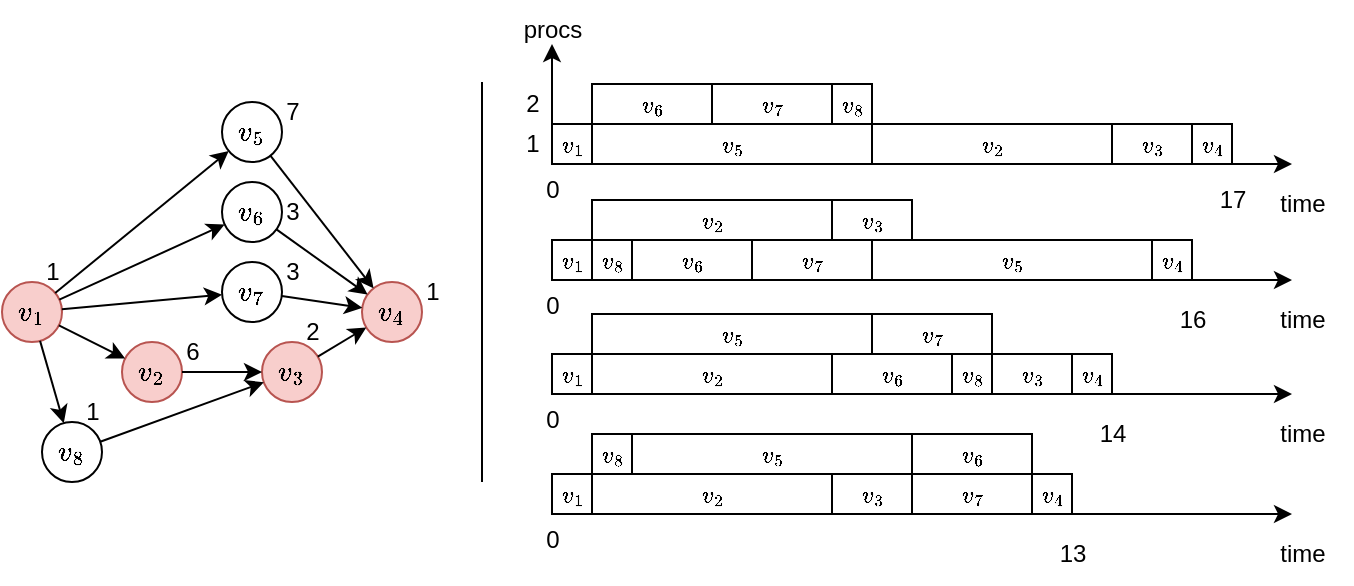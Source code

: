 <mxfile version="24.7.7">
  <diagram name="Page-1" id="Tpg1ybQx6uf1ZVtLEQtn">
    <mxGraphModel dx="941" dy="548" grid="1" gridSize="10" guides="1" tooltips="1" connect="1" arrows="1" fold="1" page="1" pageScale="1" pageWidth="827" pageHeight="1169" math="1" shadow="0">
      <root>
        <mxCell id="0" />
        <mxCell id="1" parent="0" />
        <mxCell id="bP2TtNnTVyMu0gTxCtmb-1" value="\(v_1\)" style="ellipse;whiteSpace=wrap;html=1;aspect=fixed;fillColor=#f8cecc;strokeColor=#b85450;" vertex="1" parent="1">
          <mxGeometry x="130" y="240" width="30" height="30" as="geometry" />
        </mxCell>
        <mxCell id="bP2TtNnTVyMu0gTxCtmb-2" value="\(v_2\)" style="ellipse;whiteSpace=wrap;html=1;aspect=fixed;fillColor=#f8cecc;strokeColor=#b85450;" vertex="1" parent="1">
          <mxGeometry x="190" y="270" width="30" height="30" as="geometry" />
        </mxCell>
        <mxCell id="bP2TtNnTVyMu0gTxCtmb-6" value="\(v_4\)" style="ellipse;whiteSpace=wrap;html=1;aspect=fixed;fillColor=#f8cecc;strokeColor=#b85450;" vertex="1" parent="1">
          <mxGeometry x="310" y="240" width="30" height="30" as="geometry" />
        </mxCell>
        <mxCell id="bP2TtNnTVyMu0gTxCtmb-7" value="\(v_3\)" style="ellipse;whiteSpace=wrap;html=1;aspect=fixed;fillColor=#f8cecc;strokeColor=#b85450;" vertex="1" parent="1">
          <mxGeometry x="260" y="270" width="30" height="30" as="geometry" />
        </mxCell>
        <mxCell id="bP2TtNnTVyMu0gTxCtmb-8" value="\(v_5\)" style="ellipse;whiteSpace=wrap;html=1;aspect=fixed;" vertex="1" parent="1">
          <mxGeometry x="240" y="150" width="30" height="30" as="geometry" />
        </mxCell>
        <mxCell id="bP2TtNnTVyMu0gTxCtmb-9" value="\(v_8\)" style="ellipse;whiteSpace=wrap;html=1;aspect=fixed;" vertex="1" parent="1">
          <mxGeometry x="150" y="310" width="30" height="30" as="geometry" />
        </mxCell>
        <mxCell id="bP2TtNnTVyMu0gTxCtmb-10" value="\(v_7\)" style="ellipse;whiteSpace=wrap;html=1;aspect=fixed;" vertex="1" parent="1">
          <mxGeometry x="240" y="230" width="30" height="30" as="geometry" />
        </mxCell>
        <mxCell id="bP2TtNnTVyMu0gTxCtmb-11" value="\(v_6\)" style="ellipse;whiteSpace=wrap;html=1;aspect=fixed;" vertex="1" parent="1">
          <mxGeometry x="240" y="190" width="30" height="30" as="geometry" />
        </mxCell>
        <mxCell id="bP2TtNnTVyMu0gTxCtmb-14" value="" style="endArrow=classic;html=1;rounded=0;" edge="1" parent="1" source="bP2TtNnTVyMu0gTxCtmb-1" target="bP2TtNnTVyMu0gTxCtmb-2">
          <mxGeometry width="50" height="50" relative="1" as="geometry">
            <mxPoint x="390" y="440" as="sourcePoint" />
            <mxPoint x="440" y="390" as="targetPoint" />
          </mxGeometry>
        </mxCell>
        <mxCell id="bP2TtNnTVyMu0gTxCtmb-15" value="" style="endArrow=classic;html=1;rounded=0;" edge="1" parent="1" source="bP2TtNnTVyMu0gTxCtmb-2" target="bP2TtNnTVyMu0gTxCtmb-7">
          <mxGeometry width="50" height="50" relative="1" as="geometry">
            <mxPoint x="390" y="440" as="sourcePoint" />
            <mxPoint x="440" y="390" as="targetPoint" />
          </mxGeometry>
        </mxCell>
        <mxCell id="bP2TtNnTVyMu0gTxCtmb-16" value="" style="endArrow=classic;html=1;rounded=0;" edge="1" parent="1" source="bP2TtNnTVyMu0gTxCtmb-7" target="bP2TtNnTVyMu0gTxCtmb-6">
          <mxGeometry width="50" height="50" relative="1" as="geometry">
            <mxPoint x="390" y="440" as="sourcePoint" />
            <mxPoint x="440" y="390" as="targetPoint" />
          </mxGeometry>
        </mxCell>
        <mxCell id="bP2TtNnTVyMu0gTxCtmb-17" value="" style="endArrow=classic;html=1;rounded=0;" edge="1" parent="1" source="bP2TtNnTVyMu0gTxCtmb-1" target="bP2TtNnTVyMu0gTxCtmb-8">
          <mxGeometry width="50" height="50" relative="1" as="geometry">
            <mxPoint x="360" y="370" as="sourcePoint" />
            <mxPoint x="410" y="320" as="targetPoint" />
          </mxGeometry>
        </mxCell>
        <mxCell id="bP2TtNnTVyMu0gTxCtmb-18" value="" style="endArrow=classic;html=1;rounded=0;" edge="1" parent="1" source="bP2TtNnTVyMu0gTxCtmb-1" target="bP2TtNnTVyMu0gTxCtmb-11">
          <mxGeometry width="50" height="50" relative="1" as="geometry">
            <mxPoint x="360" y="370" as="sourcePoint" />
            <mxPoint x="410" y="320" as="targetPoint" />
          </mxGeometry>
        </mxCell>
        <mxCell id="bP2TtNnTVyMu0gTxCtmb-19" value="" style="endArrow=classic;html=1;rounded=0;" edge="1" parent="1" source="bP2TtNnTVyMu0gTxCtmb-1" target="bP2TtNnTVyMu0gTxCtmb-10">
          <mxGeometry width="50" height="50" relative="1" as="geometry">
            <mxPoint x="380" y="340" as="sourcePoint" />
            <mxPoint x="430" y="290" as="targetPoint" />
          </mxGeometry>
        </mxCell>
        <mxCell id="bP2TtNnTVyMu0gTxCtmb-20" value="" style="endArrow=classic;html=1;rounded=0;" edge="1" parent="1" source="bP2TtNnTVyMu0gTxCtmb-1" target="bP2TtNnTVyMu0gTxCtmb-9">
          <mxGeometry width="50" height="50" relative="1" as="geometry">
            <mxPoint x="380" y="340" as="sourcePoint" />
            <mxPoint x="430" y="290" as="targetPoint" />
          </mxGeometry>
        </mxCell>
        <mxCell id="bP2TtNnTVyMu0gTxCtmb-21" value="" style="endArrow=classic;html=1;rounded=0;" edge="1" parent="1" source="bP2TtNnTVyMu0gTxCtmb-9" target="bP2TtNnTVyMu0gTxCtmb-7">
          <mxGeometry width="50" height="50" relative="1" as="geometry">
            <mxPoint x="460" y="330" as="sourcePoint" />
            <mxPoint x="510" y="280" as="targetPoint" />
          </mxGeometry>
        </mxCell>
        <mxCell id="bP2TtNnTVyMu0gTxCtmb-22" value="" style="endArrow=classic;html=1;rounded=0;" edge="1" parent="1" source="bP2TtNnTVyMu0gTxCtmb-8" target="bP2TtNnTVyMu0gTxCtmb-6">
          <mxGeometry width="50" height="50" relative="1" as="geometry">
            <mxPoint x="460" y="330" as="sourcePoint" />
            <mxPoint x="510" y="280" as="targetPoint" />
          </mxGeometry>
        </mxCell>
        <mxCell id="bP2TtNnTVyMu0gTxCtmb-23" value="" style="endArrow=classic;html=1;rounded=0;" edge="1" parent="1" source="bP2TtNnTVyMu0gTxCtmb-10" target="bP2TtNnTVyMu0gTxCtmb-6">
          <mxGeometry width="50" height="50" relative="1" as="geometry">
            <mxPoint x="460" y="330" as="sourcePoint" />
            <mxPoint x="510" y="280" as="targetPoint" />
          </mxGeometry>
        </mxCell>
        <mxCell id="bP2TtNnTVyMu0gTxCtmb-24" value="" style="endArrow=classic;html=1;rounded=0;" edge="1" parent="1" source="bP2TtNnTVyMu0gTxCtmb-11" target="bP2TtNnTVyMu0gTxCtmb-6">
          <mxGeometry width="50" height="50" relative="1" as="geometry">
            <mxPoint x="350" y="390" as="sourcePoint" />
            <mxPoint x="400" y="340" as="targetPoint" />
          </mxGeometry>
        </mxCell>
        <mxCell id="bP2TtNnTVyMu0gTxCtmb-28" value="1" style="text;html=1;align=center;verticalAlign=middle;resizable=0;points=[];autosize=1;strokeColor=none;fillColor=none;" vertex="1" parent="1">
          <mxGeometry x="140" y="220" width="30" height="30" as="geometry" />
        </mxCell>
        <mxCell id="bP2TtNnTVyMu0gTxCtmb-29" value="7" style="text;html=1;align=center;verticalAlign=middle;resizable=0;points=[];autosize=1;strokeColor=none;fillColor=none;" vertex="1" parent="1">
          <mxGeometry x="260" y="140" width="30" height="30" as="geometry" />
        </mxCell>
        <mxCell id="bP2TtNnTVyMu0gTxCtmb-30" value="3" style="text;html=1;align=center;verticalAlign=middle;resizable=0;points=[];autosize=1;strokeColor=none;fillColor=none;" vertex="1" parent="1">
          <mxGeometry x="260" y="190" width="30" height="30" as="geometry" />
        </mxCell>
        <mxCell id="bP2TtNnTVyMu0gTxCtmb-33" value="3" style="text;html=1;align=center;verticalAlign=middle;resizable=0;points=[];autosize=1;strokeColor=none;fillColor=none;" vertex="1" parent="1">
          <mxGeometry x="260" y="220" width="30" height="30" as="geometry" />
        </mxCell>
        <mxCell id="bP2TtNnTVyMu0gTxCtmb-34" value="6" style="text;html=1;align=center;verticalAlign=middle;resizable=0;points=[];autosize=1;strokeColor=none;fillColor=none;" vertex="1" parent="1">
          <mxGeometry x="210" y="260" width="30" height="30" as="geometry" />
        </mxCell>
        <mxCell id="bP2TtNnTVyMu0gTxCtmb-35" value="2" style="text;html=1;align=center;verticalAlign=middle;resizable=0;points=[];autosize=1;strokeColor=none;fillColor=none;" vertex="1" parent="1">
          <mxGeometry x="270" y="250" width="30" height="30" as="geometry" />
        </mxCell>
        <mxCell id="bP2TtNnTVyMu0gTxCtmb-36" value="1" style="text;html=1;align=center;verticalAlign=middle;resizable=0;points=[];autosize=1;strokeColor=none;fillColor=none;" vertex="1" parent="1">
          <mxGeometry x="330" y="230" width="30" height="30" as="geometry" />
        </mxCell>
        <mxCell id="bP2TtNnTVyMu0gTxCtmb-37" value="1" style="text;html=1;align=center;verticalAlign=middle;resizable=0;points=[];autosize=1;strokeColor=none;fillColor=none;" vertex="1" parent="1">
          <mxGeometry x="160" y="290" width="30" height="30" as="geometry" />
        </mxCell>
        <mxCell id="bP2TtNnTVyMu0gTxCtmb-40" value="" style="endArrow=none;html=1;rounded=0;" edge="1" parent="1">
          <mxGeometry width="50" height="50" relative="1" as="geometry">
            <mxPoint x="370" y="340" as="sourcePoint" />
            <mxPoint x="370" y="140" as="targetPoint" />
          </mxGeometry>
        </mxCell>
        <mxCell id="bP2TtNnTVyMu0gTxCtmb-41" value="" style="endArrow=none;html=1;rounded=0;" edge="1" parent="1">
          <mxGeometry width="50" height="50" relative="1" as="geometry">
            <mxPoint x="405" y="181" as="sourcePoint" />
            <mxPoint x="725" y="181" as="targetPoint" />
          </mxGeometry>
        </mxCell>
        <mxCell id="bP2TtNnTVyMu0gTxCtmb-42" value="" style="endArrow=none;html=1;rounded=0;" edge="1" parent="1">
          <mxGeometry width="50" height="50" relative="1" as="geometry">
            <mxPoint x="405" y="181" as="sourcePoint" />
            <mxPoint x="405" y="131" as="targetPoint" />
          </mxGeometry>
        </mxCell>
        <mxCell id="bP2TtNnTVyMu0gTxCtmb-43" value="&lt;font style=&quot;font-size: 10px;&quot;&gt;\(v_1\)&lt;/font&gt;" style="rounded=0;whiteSpace=wrap;html=1;" vertex="1" parent="1">
          <mxGeometry x="405" y="161" width="20" height="20" as="geometry" />
        </mxCell>
        <mxCell id="bP2TtNnTVyMu0gTxCtmb-44" value="" style="endArrow=classic;html=1;rounded=0;" edge="1" parent="1">
          <mxGeometry width="50" height="50" relative="1" as="geometry">
            <mxPoint x="725" y="181" as="sourcePoint" />
            <mxPoint x="775" y="181" as="targetPoint" />
          </mxGeometry>
        </mxCell>
        <mxCell id="bP2TtNnTVyMu0gTxCtmb-45" value="time" style="text;html=1;align=center;verticalAlign=middle;resizable=0;points=[];autosize=1;strokeColor=none;fillColor=none;" vertex="1" parent="1">
          <mxGeometry x="755" y="186" width="50" height="30" as="geometry" />
        </mxCell>
        <mxCell id="bP2TtNnTVyMu0gTxCtmb-46" value="0" style="text;html=1;align=center;verticalAlign=middle;resizable=0;points=[];autosize=1;strokeColor=none;fillColor=none;" vertex="1" parent="1">
          <mxGeometry x="390" y="179" width="30" height="30" as="geometry" />
        </mxCell>
        <mxCell id="bP2TtNnTVyMu0gTxCtmb-61" value="1" style="text;html=1;align=center;verticalAlign=middle;resizable=0;points=[];autosize=1;strokeColor=none;fillColor=none;" vertex="1" parent="1">
          <mxGeometry x="380" y="156" width="30" height="30" as="geometry" />
        </mxCell>
        <mxCell id="bP2TtNnTVyMu0gTxCtmb-62" value="2" style="text;html=1;align=center;verticalAlign=middle;resizable=0;points=[];autosize=1;strokeColor=none;fillColor=none;" vertex="1" parent="1">
          <mxGeometry x="380" y="136" width="30" height="30" as="geometry" />
        </mxCell>
        <mxCell id="bP2TtNnTVyMu0gTxCtmb-63" value="" style="endArrow=classic;html=1;rounded=0;" edge="1" parent="1">
          <mxGeometry width="50" height="50" relative="1" as="geometry">
            <mxPoint x="405" y="131" as="sourcePoint" />
            <mxPoint x="405" y="121" as="targetPoint" />
          </mxGeometry>
        </mxCell>
        <mxCell id="bP2TtNnTVyMu0gTxCtmb-64" value="procs" style="text;html=1;align=center;verticalAlign=middle;resizable=0;points=[];autosize=1;strokeColor=none;fillColor=none;" vertex="1" parent="1">
          <mxGeometry x="380" y="99" width="50" height="30" as="geometry" />
        </mxCell>
        <mxCell id="bP2TtNnTVyMu0gTxCtmb-66" value="&lt;font style=&quot;font-size: 10px;&quot;&gt;\(v_4\)&lt;/font&gt;" style="rounded=0;whiteSpace=wrap;html=1;" vertex="1" parent="1">
          <mxGeometry x="725" y="161" width="20" height="20" as="geometry" />
        </mxCell>
        <mxCell id="bP2TtNnTVyMu0gTxCtmb-67" value="&lt;font style=&quot;font-size: 10px;&quot;&gt;\(v_8\)&lt;/font&gt;" style="rounded=0;whiteSpace=wrap;html=1;" vertex="1" parent="1">
          <mxGeometry x="545" y="141" width="20" height="20" as="geometry" />
        </mxCell>
        <mxCell id="bP2TtNnTVyMu0gTxCtmb-68" value="&lt;font style=&quot;font-size: 10px;&quot;&gt;\(v_7\)&lt;/font&gt;" style="rounded=0;whiteSpace=wrap;html=1;" vertex="1" parent="1">
          <mxGeometry x="485" y="141" width="60" height="20" as="geometry" />
        </mxCell>
        <mxCell id="bP2TtNnTVyMu0gTxCtmb-69" value="&lt;font style=&quot;font-size: 10px;&quot;&gt;\(v_3\)&lt;/font&gt;" style="rounded=0;whiteSpace=wrap;html=1;" vertex="1" parent="1">
          <mxGeometry x="685" y="161" width="40" height="20" as="geometry" />
        </mxCell>
        <mxCell id="bP2TtNnTVyMu0gTxCtmb-70" value="&lt;font style=&quot;font-size: 10px;&quot;&gt;\(v_6\)&lt;/font&gt;" style="rounded=0;whiteSpace=wrap;html=1;" vertex="1" parent="1">
          <mxGeometry x="425" y="141" width="60" height="20" as="geometry" />
        </mxCell>
        <mxCell id="bP2TtNnTVyMu0gTxCtmb-71" value="&lt;font style=&quot;font-size: 10px;&quot;&gt;\(v_2\)&lt;/font&gt;" style="rounded=0;whiteSpace=wrap;html=1;" vertex="1" parent="1">
          <mxGeometry x="565" y="161" width="120" height="20" as="geometry" />
        </mxCell>
        <mxCell id="bP2TtNnTVyMu0gTxCtmb-72" value="&lt;font style=&quot;font-size: 10px;&quot;&gt;\(v_5\)&lt;/font&gt;" style="rounded=0;whiteSpace=wrap;html=1;" vertex="1" parent="1">
          <mxGeometry x="425" y="161" width="140" height="20" as="geometry" />
        </mxCell>
        <mxCell id="bP2TtNnTVyMu0gTxCtmb-74" value="17" style="text;html=1;align=center;verticalAlign=middle;resizable=0;points=[];autosize=1;strokeColor=none;fillColor=none;" vertex="1" parent="1">
          <mxGeometry x="725" y="184" width="40" height="30" as="geometry" />
        </mxCell>
        <mxCell id="bP2TtNnTVyMu0gTxCtmb-75" value="" style="endArrow=none;html=1;rounded=0;" edge="1" parent="1">
          <mxGeometry width="50" height="50" relative="1" as="geometry">
            <mxPoint x="405" y="239" as="sourcePoint" />
            <mxPoint x="725" y="239" as="targetPoint" />
          </mxGeometry>
        </mxCell>
        <mxCell id="bP2TtNnTVyMu0gTxCtmb-77" value="&lt;font style=&quot;font-size: 10px;&quot;&gt;\(v_1\)&lt;/font&gt;" style="rounded=0;whiteSpace=wrap;html=1;" vertex="1" parent="1">
          <mxGeometry x="405" y="219" width="20" height="20" as="geometry" />
        </mxCell>
        <mxCell id="bP2TtNnTVyMu0gTxCtmb-78" value="" style="endArrow=classic;html=1;rounded=0;" edge="1" parent="1">
          <mxGeometry width="50" height="50" relative="1" as="geometry">
            <mxPoint x="725" y="239" as="sourcePoint" />
            <mxPoint x="775" y="239" as="targetPoint" />
          </mxGeometry>
        </mxCell>
        <mxCell id="bP2TtNnTVyMu0gTxCtmb-79" value="time" style="text;html=1;align=center;verticalAlign=middle;resizable=0;points=[];autosize=1;strokeColor=none;fillColor=none;" vertex="1" parent="1">
          <mxGeometry x="755" y="244" width="50" height="30" as="geometry" />
        </mxCell>
        <mxCell id="bP2TtNnTVyMu0gTxCtmb-80" value="0" style="text;html=1;align=center;verticalAlign=middle;resizable=0;points=[];autosize=1;strokeColor=none;fillColor=none;" vertex="1" parent="1">
          <mxGeometry x="390" y="237" width="30" height="30" as="geometry" />
        </mxCell>
        <mxCell id="bP2TtNnTVyMu0gTxCtmb-82" value="&lt;font style=&quot;font-size: 10px;&quot;&gt;\(v_4\)&lt;/font&gt;" style="rounded=0;whiteSpace=wrap;html=1;" vertex="1" parent="1">
          <mxGeometry x="705" y="219" width="20" height="20" as="geometry" />
        </mxCell>
        <mxCell id="bP2TtNnTVyMu0gTxCtmb-83" value="&lt;font style=&quot;font-size: 10px;&quot;&gt;\(v_8\)&lt;/font&gt;" style="rounded=0;whiteSpace=wrap;html=1;" vertex="1" parent="1">
          <mxGeometry x="425" y="219" width="20" height="20" as="geometry" />
        </mxCell>
        <mxCell id="bP2TtNnTVyMu0gTxCtmb-84" value="&lt;font style=&quot;font-size: 10px;&quot;&gt;\(v_7\)&lt;/font&gt;" style="rounded=0;whiteSpace=wrap;html=1;" vertex="1" parent="1">
          <mxGeometry x="505" y="219" width="60" height="20" as="geometry" />
        </mxCell>
        <mxCell id="bP2TtNnTVyMu0gTxCtmb-85" value="&lt;font style=&quot;font-size: 10px;&quot;&gt;\(v_3\)&lt;/font&gt;" style="rounded=0;whiteSpace=wrap;html=1;" vertex="1" parent="1">
          <mxGeometry x="545" y="199" width="40" height="20" as="geometry" />
        </mxCell>
        <mxCell id="bP2TtNnTVyMu0gTxCtmb-86" value="&lt;font style=&quot;font-size: 10px;&quot;&gt;\(v_6\)&lt;/font&gt;" style="rounded=0;whiteSpace=wrap;html=1;" vertex="1" parent="1">
          <mxGeometry x="445" y="219" width="60" height="20" as="geometry" />
        </mxCell>
        <mxCell id="bP2TtNnTVyMu0gTxCtmb-87" value="&lt;font style=&quot;font-size: 10px;&quot;&gt;\(v_2\)&lt;/font&gt;" style="rounded=0;whiteSpace=wrap;html=1;" vertex="1" parent="1">
          <mxGeometry x="425" y="199" width="120" height="20" as="geometry" />
        </mxCell>
        <mxCell id="bP2TtNnTVyMu0gTxCtmb-88" value="&lt;font style=&quot;font-size: 10px;&quot;&gt;\(v_5\)&lt;/font&gt;" style="rounded=0;whiteSpace=wrap;html=1;" vertex="1" parent="1">
          <mxGeometry x="565" y="219" width="140" height="20" as="geometry" />
        </mxCell>
        <mxCell id="bP2TtNnTVyMu0gTxCtmb-89" value="16" style="text;html=1;align=center;verticalAlign=middle;resizable=0;points=[];autosize=1;strokeColor=none;fillColor=none;" vertex="1" parent="1">
          <mxGeometry x="705" y="244" width="40" height="30" as="geometry" />
        </mxCell>
        <mxCell id="bP2TtNnTVyMu0gTxCtmb-90" value="" style="endArrow=none;html=1;rounded=0;" edge="1" parent="1">
          <mxGeometry width="50" height="50" relative="1" as="geometry">
            <mxPoint x="405" y="296" as="sourcePoint" />
            <mxPoint x="725" y="296" as="targetPoint" />
          </mxGeometry>
        </mxCell>
        <mxCell id="bP2TtNnTVyMu0gTxCtmb-91" value="&lt;font style=&quot;font-size: 10px;&quot;&gt;\(v_1\)&lt;/font&gt;" style="rounded=0;whiteSpace=wrap;html=1;" vertex="1" parent="1">
          <mxGeometry x="405" y="276" width="20" height="20" as="geometry" />
        </mxCell>
        <mxCell id="bP2TtNnTVyMu0gTxCtmb-92" value="" style="endArrow=classic;html=1;rounded=0;" edge="1" parent="1">
          <mxGeometry width="50" height="50" relative="1" as="geometry">
            <mxPoint x="725" y="296" as="sourcePoint" />
            <mxPoint x="775" y="296" as="targetPoint" />
          </mxGeometry>
        </mxCell>
        <mxCell id="bP2TtNnTVyMu0gTxCtmb-93" value="time" style="text;html=1;align=center;verticalAlign=middle;resizable=0;points=[];autosize=1;strokeColor=none;fillColor=none;" vertex="1" parent="1">
          <mxGeometry x="755" y="301" width="50" height="30" as="geometry" />
        </mxCell>
        <mxCell id="bP2TtNnTVyMu0gTxCtmb-94" value="0" style="text;html=1;align=center;verticalAlign=middle;resizable=0;points=[];autosize=1;strokeColor=none;fillColor=none;" vertex="1" parent="1">
          <mxGeometry x="390" y="294" width="30" height="30" as="geometry" />
        </mxCell>
        <mxCell id="bP2TtNnTVyMu0gTxCtmb-95" value="&lt;font style=&quot;font-size: 10px;&quot;&gt;\(v_4\)&lt;/font&gt;" style="rounded=0;whiteSpace=wrap;html=1;" vertex="1" parent="1">
          <mxGeometry x="665" y="276" width="20" height="20" as="geometry" />
        </mxCell>
        <mxCell id="bP2TtNnTVyMu0gTxCtmb-96" value="&lt;font style=&quot;font-size: 10px;&quot;&gt;\(v_8\)&lt;/font&gt;" style="rounded=0;whiteSpace=wrap;html=1;" vertex="1" parent="1">
          <mxGeometry x="605" y="276" width="20" height="20" as="geometry" />
        </mxCell>
        <mxCell id="bP2TtNnTVyMu0gTxCtmb-97" value="&lt;font style=&quot;font-size: 10px;&quot;&gt;\(v_7\)&lt;/font&gt;" style="rounded=0;whiteSpace=wrap;html=1;" vertex="1" parent="1">
          <mxGeometry x="565" y="256" width="60" height="20" as="geometry" />
        </mxCell>
        <mxCell id="bP2TtNnTVyMu0gTxCtmb-98" value="&lt;font style=&quot;font-size: 10px;&quot;&gt;\(v_3\)&lt;/font&gt;" style="rounded=0;whiteSpace=wrap;html=1;" vertex="1" parent="1">
          <mxGeometry x="625" y="276" width="40" height="20" as="geometry" />
        </mxCell>
        <mxCell id="bP2TtNnTVyMu0gTxCtmb-99" value="&lt;font style=&quot;font-size: 10px;&quot;&gt;\(v_6\)&lt;/font&gt;" style="rounded=0;whiteSpace=wrap;html=1;" vertex="1" parent="1">
          <mxGeometry x="545" y="276" width="60" height="20" as="geometry" />
        </mxCell>
        <mxCell id="bP2TtNnTVyMu0gTxCtmb-100" value="&lt;font style=&quot;font-size: 10px;&quot;&gt;\(v_2\)&lt;/font&gt;" style="rounded=0;whiteSpace=wrap;html=1;" vertex="1" parent="1">
          <mxGeometry x="425" y="276" width="120" height="20" as="geometry" />
        </mxCell>
        <mxCell id="bP2TtNnTVyMu0gTxCtmb-101" value="&lt;font style=&quot;font-size: 10px;&quot;&gt;\(v_5\)&lt;/font&gt;" style="rounded=0;whiteSpace=wrap;html=1;" vertex="1" parent="1">
          <mxGeometry x="425" y="256" width="140" height="20" as="geometry" />
        </mxCell>
        <mxCell id="bP2TtNnTVyMu0gTxCtmb-102" value="14" style="text;html=1;align=center;verticalAlign=middle;resizable=0;points=[];autosize=1;strokeColor=none;fillColor=none;" vertex="1" parent="1">
          <mxGeometry x="665" y="301" width="40" height="30" as="geometry" />
        </mxCell>
        <mxCell id="bP2TtNnTVyMu0gTxCtmb-104" value="" style="endArrow=none;html=1;rounded=0;" edge="1" parent="1">
          <mxGeometry width="50" height="50" relative="1" as="geometry">
            <mxPoint x="405" y="356" as="sourcePoint" />
            <mxPoint x="725" y="356" as="targetPoint" />
          </mxGeometry>
        </mxCell>
        <mxCell id="bP2TtNnTVyMu0gTxCtmb-105" value="&lt;font style=&quot;font-size: 10px;&quot;&gt;\(v_1\)&lt;/font&gt;" style="rounded=0;whiteSpace=wrap;html=1;" vertex="1" parent="1">
          <mxGeometry x="405" y="336" width="20" height="20" as="geometry" />
        </mxCell>
        <mxCell id="bP2TtNnTVyMu0gTxCtmb-106" value="" style="endArrow=classic;html=1;rounded=0;" edge="1" parent="1">
          <mxGeometry width="50" height="50" relative="1" as="geometry">
            <mxPoint x="725" y="356" as="sourcePoint" />
            <mxPoint x="775" y="356" as="targetPoint" />
          </mxGeometry>
        </mxCell>
        <mxCell id="bP2TtNnTVyMu0gTxCtmb-107" value="time" style="text;html=1;align=center;verticalAlign=middle;resizable=0;points=[];autosize=1;strokeColor=none;fillColor=none;" vertex="1" parent="1">
          <mxGeometry x="755" y="361" width="50" height="30" as="geometry" />
        </mxCell>
        <mxCell id="bP2TtNnTVyMu0gTxCtmb-108" value="0" style="text;html=1;align=center;verticalAlign=middle;resizable=0;points=[];autosize=1;strokeColor=none;fillColor=none;" vertex="1" parent="1">
          <mxGeometry x="390" y="354" width="30" height="30" as="geometry" />
        </mxCell>
        <mxCell id="bP2TtNnTVyMu0gTxCtmb-109" value="&lt;font style=&quot;font-size: 10px;&quot;&gt;\(v_4\)&lt;/font&gt;" style="rounded=0;whiteSpace=wrap;html=1;" vertex="1" parent="1">
          <mxGeometry x="645" y="336" width="20" height="20" as="geometry" />
        </mxCell>
        <mxCell id="bP2TtNnTVyMu0gTxCtmb-110" value="&lt;font style=&quot;font-size: 10px;&quot;&gt;\(v_8\)&lt;/font&gt;" style="rounded=0;whiteSpace=wrap;html=1;" vertex="1" parent="1">
          <mxGeometry x="425" y="316" width="20" height="20" as="geometry" />
        </mxCell>
        <mxCell id="bP2TtNnTVyMu0gTxCtmb-111" value="&lt;font style=&quot;font-size: 10px;&quot;&gt;\(v_7\)&lt;/font&gt;" style="rounded=0;whiteSpace=wrap;html=1;" vertex="1" parent="1">
          <mxGeometry x="585" y="336" width="60" height="20" as="geometry" />
        </mxCell>
        <mxCell id="bP2TtNnTVyMu0gTxCtmb-112" value="&lt;font style=&quot;font-size: 10px;&quot;&gt;\(v_3\)&lt;/font&gt;" style="rounded=0;whiteSpace=wrap;html=1;" vertex="1" parent="1">
          <mxGeometry x="545" y="336" width="40" height="20" as="geometry" />
        </mxCell>
        <mxCell id="bP2TtNnTVyMu0gTxCtmb-113" value="&lt;font style=&quot;font-size: 10px;&quot;&gt;\(v_6\)&lt;/font&gt;" style="rounded=0;whiteSpace=wrap;html=1;" vertex="1" parent="1">
          <mxGeometry x="585" y="316" width="60" height="20" as="geometry" />
        </mxCell>
        <mxCell id="bP2TtNnTVyMu0gTxCtmb-114" value="&lt;font style=&quot;font-size: 10px;&quot;&gt;\(v_2\)&lt;/font&gt;" style="rounded=0;whiteSpace=wrap;html=1;" vertex="1" parent="1">
          <mxGeometry x="425" y="336" width="120" height="20" as="geometry" />
        </mxCell>
        <mxCell id="bP2TtNnTVyMu0gTxCtmb-115" value="&lt;font style=&quot;font-size: 10px;&quot;&gt;\(v_5\)&lt;/font&gt;" style="rounded=0;whiteSpace=wrap;html=1;" vertex="1" parent="1">
          <mxGeometry x="445" y="316" width="140" height="20" as="geometry" />
        </mxCell>
        <mxCell id="bP2TtNnTVyMu0gTxCtmb-116" value="13" style="text;html=1;align=center;verticalAlign=middle;resizable=0;points=[];autosize=1;strokeColor=none;fillColor=none;" vertex="1" parent="1">
          <mxGeometry x="645" y="361" width="40" height="30" as="geometry" />
        </mxCell>
      </root>
    </mxGraphModel>
  </diagram>
</mxfile>
